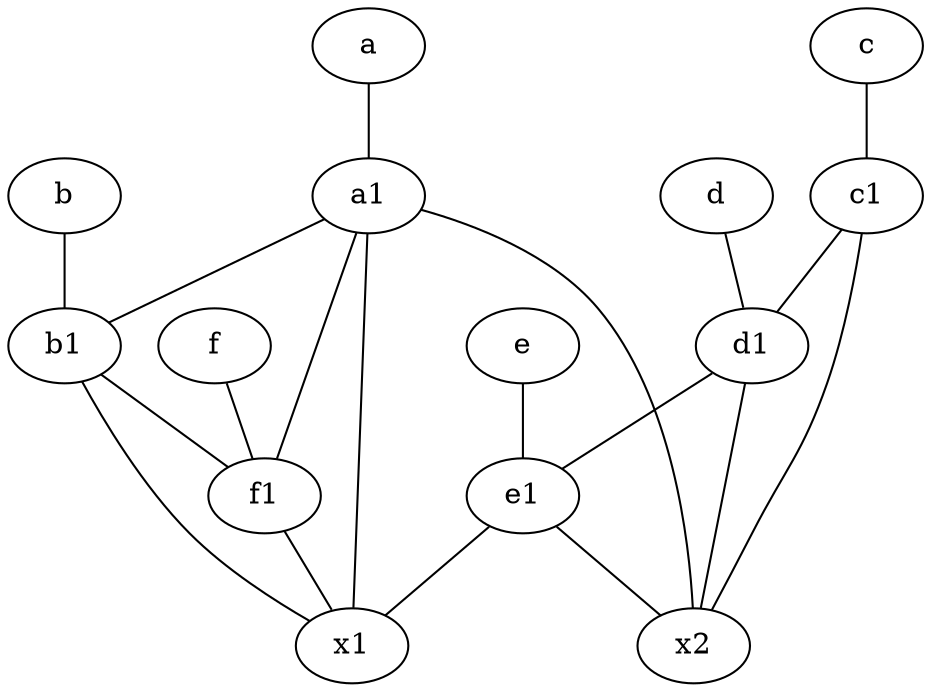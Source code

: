 graph {
	f [pos="3,9!"]
	a1 [pos="8,3!"]
	x1
	b1 [pos="9,4!"]
	c [pos="4.5,2!"]
	b [pos="10,4!"]
	e [pos="7,9!"]
	e1 [pos="7,7!"]
	c1 [pos="4.5,3!"]
	x2
	d1 [pos="3,5!"]
	d [pos="2,5!"]
	a [pos="8,2!"]
	f1 [pos="3,8!"]
	d1 -- e1
	a1 -- x2
	c1 -- x2
	d1 -- x2
	c -- c1
	e1 -- x1
	e -- e1
	f -- f1
	d -- d1
	a1 -- f1
	c1 -- d1
	f1 -- x1
	a -- a1
	e1 -- x2
	b1 -- x1
	b1 -- f1
	a1 -- x1
	b -- b1
	a1 -- b1
}
